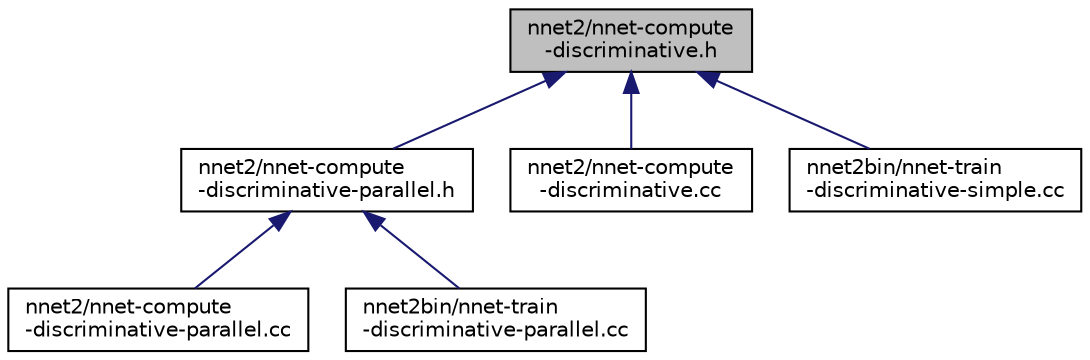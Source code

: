 digraph "nnet2/nnet-compute-discriminative.h"
{
  edge [fontname="Helvetica",fontsize="10",labelfontname="Helvetica",labelfontsize="10"];
  node [fontname="Helvetica",fontsize="10",shape=record];
  Node131 [label="nnet2/nnet-compute\l-discriminative.h",height=0.2,width=0.4,color="black", fillcolor="grey75", style="filled", fontcolor="black"];
  Node131 -> Node132 [dir="back",color="midnightblue",fontsize="10",style="solid",fontname="Helvetica"];
  Node132 [label="nnet2/nnet-compute\l-discriminative-parallel.h",height=0.2,width=0.4,color="black", fillcolor="white", style="filled",URL="$nnet-compute-discriminative-parallel_8h.html"];
  Node132 -> Node133 [dir="back",color="midnightblue",fontsize="10",style="solid",fontname="Helvetica"];
  Node133 [label="nnet2/nnet-compute\l-discriminative-parallel.cc",height=0.2,width=0.4,color="black", fillcolor="white", style="filled",URL="$nnet-compute-discriminative-parallel_8cc.html"];
  Node132 -> Node134 [dir="back",color="midnightblue",fontsize="10",style="solid",fontname="Helvetica"];
  Node134 [label="nnet2bin/nnet-train\l-discriminative-parallel.cc",height=0.2,width=0.4,color="black", fillcolor="white", style="filled",URL="$nnet-train-discriminative-parallel_8cc.html"];
  Node131 -> Node135 [dir="back",color="midnightblue",fontsize="10",style="solid",fontname="Helvetica"];
  Node135 [label="nnet2/nnet-compute\l-discriminative.cc",height=0.2,width=0.4,color="black", fillcolor="white", style="filled",URL="$nnet-compute-discriminative_8cc.html"];
  Node131 -> Node136 [dir="back",color="midnightblue",fontsize="10",style="solid",fontname="Helvetica"];
  Node136 [label="nnet2bin/nnet-train\l-discriminative-simple.cc",height=0.2,width=0.4,color="black", fillcolor="white", style="filled",URL="$nnet-train-discriminative-simple_8cc.html"];
}
